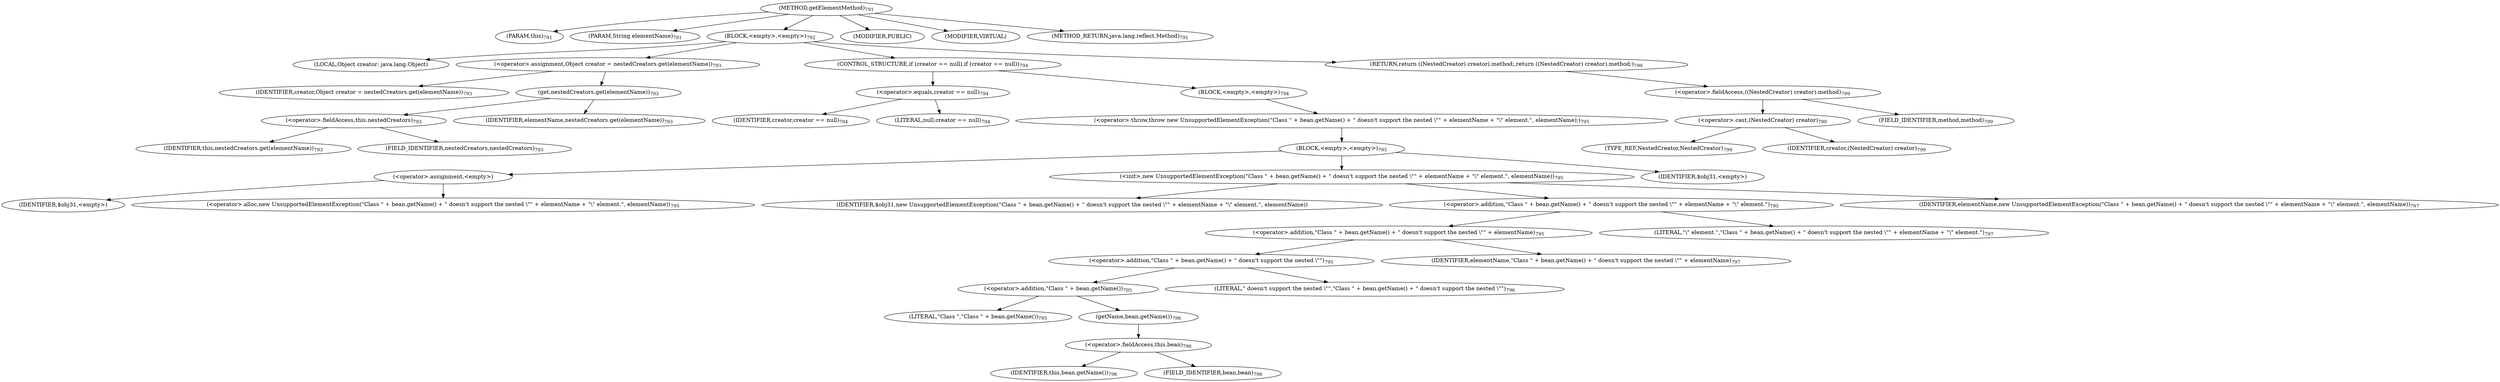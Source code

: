 digraph "getElementMethod" {  
"1793" [label = <(METHOD,getElementMethod)<SUB>791</SUB>> ]
"1794" [label = <(PARAM,this)<SUB>791</SUB>> ]
"1795" [label = <(PARAM,String elementName)<SUB>791</SUB>> ]
"1796" [label = <(BLOCK,&lt;empty&gt;,&lt;empty&gt;)<SUB>792</SUB>> ]
"1797" [label = <(LOCAL,Object creator: java.lang.Object)> ]
"1798" [label = <(&lt;operator&gt;.assignment,Object creator = nestedCreators.get(elementName))<SUB>793</SUB>> ]
"1799" [label = <(IDENTIFIER,creator,Object creator = nestedCreators.get(elementName))<SUB>793</SUB>> ]
"1800" [label = <(get,nestedCreators.get(elementName))<SUB>793</SUB>> ]
"1801" [label = <(&lt;operator&gt;.fieldAccess,this.nestedCreators)<SUB>793</SUB>> ]
"1802" [label = <(IDENTIFIER,this,nestedCreators.get(elementName))<SUB>793</SUB>> ]
"1803" [label = <(FIELD_IDENTIFIER,nestedCreators,nestedCreators)<SUB>793</SUB>> ]
"1804" [label = <(IDENTIFIER,elementName,nestedCreators.get(elementName))<SUB>793</SUB>> ]
"1805" [label = <(CONTROL_STRUCTURE,if (creator == null),if (creator == null))<SUB>794</SUB>> ]
"1806" [label = <(&lt;operator&gt;.equals,creator == null)<SUB>794</SUB>> ]
"1807" [label = <(IDENTIFIER,creator,creator == null)<SUB>794</SUB>> ]
"1808" [label = <(LITERAL,null,creator == null)<SUB>794</SUB>> ]
"1809" [label = <(BLOCK,&lt;empty&gt;,&lt;empty&gt;)<SUB>794</SUB>> ]
"1810" [label = <(&lt;operator&gt;.throw,throw new UnsupportedElementException(&quot;Class &quot; + bean.getName() + &quot; doesn't support the nested \&quot;&quot; + elementName + &quot;\&quot; element.&quot;, elementName);)<SUB>795</SUB>> ]
"1811" [label = <(BLOCK,&lt;empty&gt;,&lt;empty&gt;)<SUB>795</SUB>> ]
"1812" [label = <(&lt;operator&gt;.assignment,&lt;empty&gt;)> ]
"1813" [label = <(IDENTIFIER,$obj31,&lt;empty&gt;)> ]
"1814" [label = <(&lt;operator&gt;.alloc,new UnsupportedElementException(&quot;Class &quot; + bean.getName() + &quot; doesn't support the nested \&quot;&quot; + elementName + &quot;\&quot; element.&quot;, elementName))<SUB>795</SUB>> ]
"1815" [label = <(&lt;init&gt;,new UnsupportedElementException(&quot;Class &quot; + bean.getName() + &quot; doesn't support the nested \&quot;&quot; + elementName + &quot;\&quot; element.&quot;, elementName))<SUB>795</SUB>> ]
"1816" [label = <(IDENTIFIER,$obj31,new UnsupportedElementException(&quot;Class &quot; + bean.getName() + &quot; doesn't support the nested \&quot;&quot; + elementName + &quot;\&quot; element.&quot;, elementName))> ]
"1817" [label = <(&lt;operator&gt;.addition,&quot;Class &quot; + bean.getName() + &quot; doesn't support the nested \&quot;&quot; + elementName + &quot;\&quot; element.&quot;)<SUB>795</SUB>> ]
"1818" [label = <(&lt;operator&gt;.addition,&quot;Class &quot; + bean.getName() + &quot; doesn't support the nested \&quot;&quot; + elementName)<SUB>795</SUB>> ]
"1819" [label = <(&lt;operator&gt;.addition,&quot;Class &quot; + bean.getName() + &quot; doesn't support the nested \&quot;&quot;)<SUB>795</SUB>> ]
"1820" [label = <(&lt;operator&gt;.addition,&quot;Class &quot; + bean.getName())<SUB>795</SUB>> ]
"1821" [label = <(LITERAL,&quot;Class &quot;,&quot;Class &quot; + bean.getName())<SUB>795</SUB>> ]
"1822" [label = <(getName,bean.getName())<SUB>796</SUB>> ]
"1823" [label = <(&lt;operator&gt;.fieldAccess,this.bean)<SUB>796</SUB>> ]
"1824" [label = <(IDENTIFIER,this,bean.getName())<SUB>796</SUB>> ]
"1825" [label = <(FIELD_IDENTIFIER,bean,bean)<SUB>796</SUB>> ]
"1826" [label = <(LITERAL,&quot; doesn't support the nested \&quot;&quot;,&quot;Class &quot; + bean.getName() + &quot; doesn't support the nested \&quot;&quot;)<SUB>796</SUB>> ]
"1827" [label = <(IDENTIFIER,elementName,&quot;Class &quot; + bean.getName() + &quot; doesn't support the nested \&quot;&quot; + elementName)<SUB>797</SUB>> ]
"1828" [label = <(LITERAL,&quot;\&quot; element.&quot;,&quot;Class &quot; + bean.getName() + &quot; doesn't support the nested \&quot;&quot; + elementName + &quot;\&quot; element.&quot;)<SUB>797</SUB>> ]
"1829" [label = <(IDENTIFIER,elementName,new UnsupportedElementException(&quot;Class &quot; + bean.getName() + &quot; doesn't support the nested \&quot;&quot; + elementName + &quot;\&quot; element.&quot;, elementName))<SUB>797</SUB>> ]
"1830" [label = <(IDENTIFIER,$obj31,&lt;empty&gt;)> ]
"1831" [label = <(RETURN,return ((NestedCreator) creator).method;,return ((NestedCreator) creator).method;)<SUB>799</SUB>> ]
"1832" [label = <(&lt;operator&gt;.fieldAccess,((NestedCreator) creator).method)<SUB>799</SUB>> ]
"1833" [label = <(&lt;operator&gt;.cast,(NestedCreator) creator)<SUB>799</SUB>> ]
"1834" [label = <(TYPE_REF,NestedCreator,NestedCreator)<SUB>799</SUB>> ]
"1835" [label = <(IDENTIFIER,creator,(NestedCreator) creator)<SUB>799</SUB>> ]
"1836" [label = <(FIELD_IDENTIFIER,method,method)<SUB>799</SUB>> ]
"1837" [label = <(MODIFIER,PUBLIC)> ]
"1838" [label = <(MODIFIER,VIRTUAL)> ]
"1839" [label = <(METHOD_RETURN,java.lang.reflect.Method)<SUB>791</SUB>> ]
  "1793" -> "1794" 
  "1793" -> "1795" 
  "1793" -> "1796" 
  "1793" -> "1837" 
  "1793" -> "1838" 
  "1793" -> "1839" 
  "1796" -> "1797" 
  "1796" -> "1798" 
  "1796" -> "1805" 
  "1796" -> "1831" 
  "1798" -> "1799" 
  "1798" -> "1800" 
  "1800" -> "1801" 
  "1800" -> "1804" 
  "1801" -> "1802" 
  "1801" -> "1803" 
  "1805" -> "1806" 
  "1805" -> "1809" 
  "1806" -> "1807" 
  "1806" -> "1808" 
  "1809" -> "1810" 
  "1810" -> "1811" 
  "1811" -> "1812" 
  "1811" -> "1815" 
  "1811" -> "1830" 
  "1812" -> "1813" 
  "1812" -> "1814" 
  "1815" -> "1816" 
  "1815" -> "1817" 
  "1815" -> "1829" 
  "1817" -> "1818" 
  "1817" -> "1828" 
  "1818" -> "1819" 
  "1818" -> "1827" 
  "1819" -> "1820" 
  "1819" -> "1826" 
  "1820" -> "1821" 
  "1820" -> "1822" 
  "1822" -> "1823" 
  "1823" -> "1824" 
  "1823" -> "1825" 
  "1831" -> "1832" 
  "1832" -> "1833" 
  "1832" -> "1836" 
  "1833" -> "1834" 
  "1833" -> "1835" 
}
